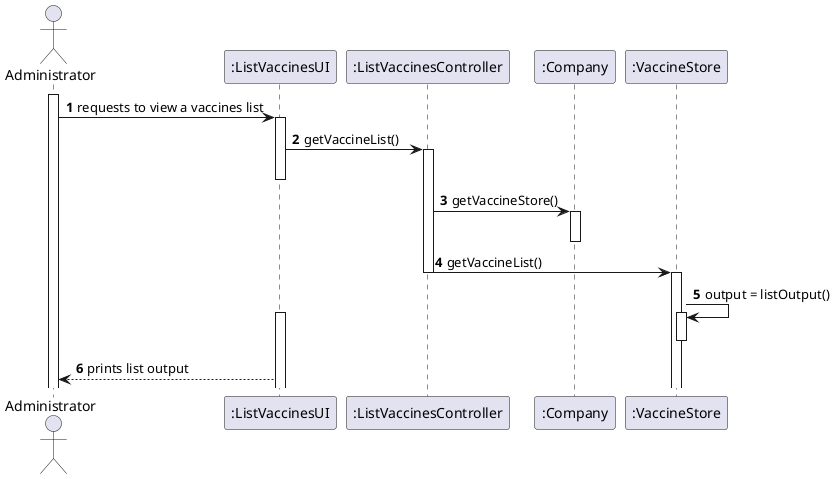 @startuml
'https://plantuml.com/sequence-diagram

autonumber
actor "Administrator" as adm
participant ":ListVaccinesUI" as ui
participant ":ListVaccinesController" as ctrl
participant ":Company" as comp
participant ":VaccineStore" as store

activate adm

adm -> ui : requests to view a vaccines list
activate ui
ui -> ctrl : getVaccineList()
activate ctrl
deactivate ui
ctrl -> comp : getVaccineStore()
activate comp
deactivate comp
ctrl -> store : getVaccineList()
deactivate ctrl
activate store
store -> store : output = listOutput()
activate store
deactivate store
activate ui
ui --> adm : prints list output



@enduml